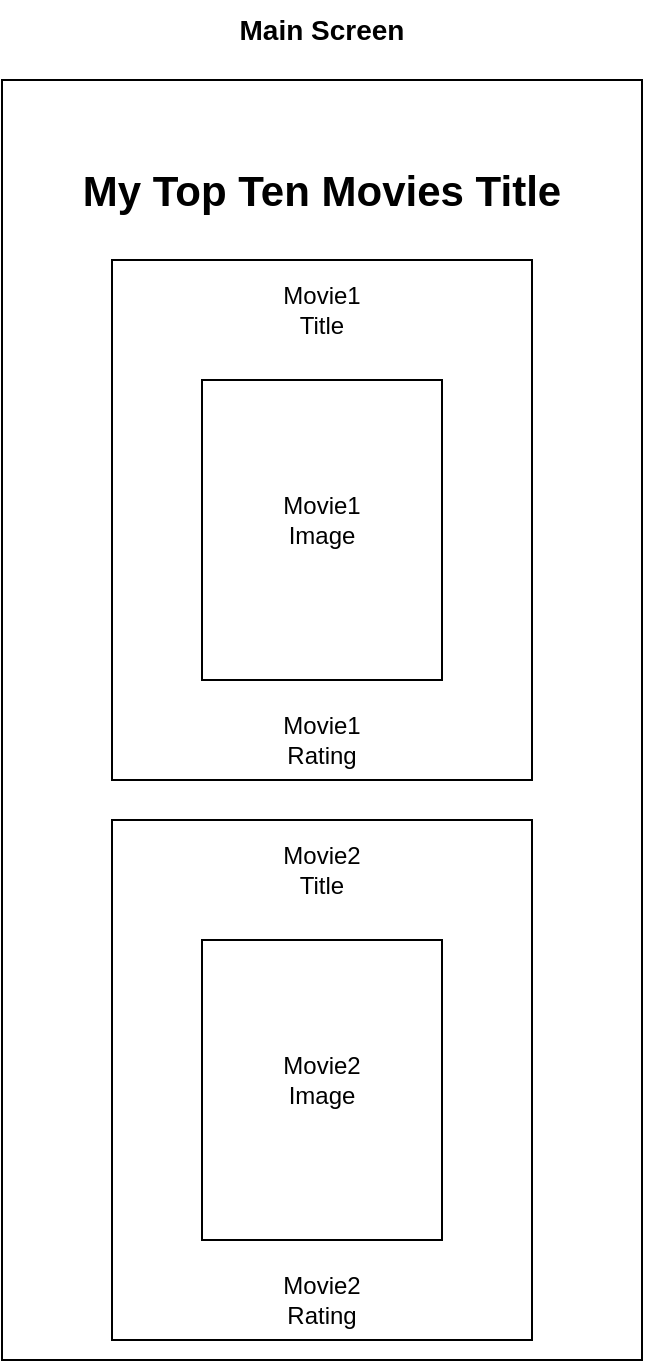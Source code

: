 <mxfile version="26.0.11">
  <diagram name="Page-1" id="xGhEkTc6TNdSPRmASScj">
    <mxGraphModel dx="1434" dy="818" grid="1" gridSize="10" guides="1" tooltips="1" connect="1" arrows="1" fold="1" page="1" pageScale="1" pageWidth="850" pageHeight="1100" math="0" shadow="0">
      <root>
        <mxCell id="0" />
        <mxCell id="1" parent="0" />
        <mxCell id="2q3es39ZJclx-VSPUAPn-1" value="" style="rounded=0;whiteSpace=wrap;html=1;" parent="1" vertex="1">
          <mxGeometry x="240" y="170" width="320" height="640" as="geometry" />
        </mxCell>
        <mxCell id="2q3es39ZJclx-VSPUAPn-2" value="Main Screen" style="text;html=1;align=center;verticalAlign=middle;whiteSpace=wrap;rounded=0;fontStyle=1;fontSize=14;" parent="1" vertex="1">
          <mxGeometry x="355" y="130" width="90" height="30" as="geometry" />
        </mxCell>
        <mxCell id="2q3es39ZJclx-VSPUAPn-3" value="My Top Ten Movies Title" style="text;html=1;align=center;verticalAlign=middle;whiteSpace=wrap;rounded=0;fontSize=21;fontStyle=1" parent="1" vertex="1">
          <mxGeometry x="275" y="210" width="250" height="30" as="geometry" />
        </mxCell>
        <mxCell id="CAw2yuL7Zpd6Bapomx-T-2" value="" style="rounded=0;whiteSpace=wrap;html=1;" vertex="1" parent="1">
          <mxGeometry x="295" y="260" width="210" height="260" as="geometry" />
        </mxCell>
        <mxCell id="CAw2yuL7Zpd6Bapomx-T-3" value="Movie1 Title" style="text;html=1;align=center;verticalAlign=middle;whiteSpace=wrap;rounded=0;" vertex="1" parent="1">
          <mxGeometry x="370" y="270" width="60" height="30" as="geometry" />
        </mxCell>
        <mxCell id="CAw2yuL7Zpd6Bapomx-T-4" value="Movie1 Rating" style="text;html=1;align=center;verticalAlign=middle;whiteSpace=wrap;rounded=0;" vertex="1" parent="1">
          <mxGeometry x="370" y="485" width="60" height="30" as="geometry" />
        </mxCell>
        <mxCell id="CAw2yuL7Zpd6Bapomx-T-6" value="" style="rounded=0;whiteSpace=wrap;html=1;" vertex="1" parent="1">
          <mxGeometry x="340" y="320" width="120" height="150" as="geometry" />
        </mxCell>
        <mxCell id="CAw2yuL7Zpd6Bapomx-T-7" value="Movie1 Image" style="text;html=1;align=center;verticalAlign=middle;whiteSpace=wrap;rounded=0;" vertex="1" parent="1">
          <mxGeometry x="370" y="375" width="60" height="30" as="geometry" />
        </mxCell>
        <mxCell id="CAw2yuL7Zpd6Bapomx-T-8" value="" style="rounded=0;whiteSpace=wrap;html=1;" vertex="1" parent="1">
          <mxGeometry x="295" y="540" width="210" height="260" as="geometry" />
        </mxCell>
        <mxCell id="CAw2yuL7Zpd6Bapomx-T-9" value="Movie2 Title" style="text;html=1;align=center;verticalAlign=middle;whiteSpace=wrap;rounded=0;" vertex="1" parent="1">
          <mxGeometry x="370" y="550" width="60" height="30" as="geometry" />
        </mxCell>
        <mxCell id="CAw2yuL7Zpd6Bapomx-T-10" value="Movie2 Rating" style="text;html=1;align=center;verticalAlign=middle;whiteSpace=wrap;rounded=0;" vertex="1" parent="1">
          <mxGeometry x="370" y="765" width="60" height="30" as="geometry" />
        </mxCell>
        <mxCell id="CAw2yuL7Zpd6Bapomx-T-11" value="" style="rounded=0;whiteSpace=wrap;html=1;" vertex="1" parent="1">
          <mxGeometry x="340" y="600" width="120" height="150" as="geometry" />
        </mxCell>
        <mxCell id="CAw2yuL7Zpd6Bapomx-T-12" value="Movie2 Image" style="text;html=1;align=center;verticalAlign=middle;whiteSpace=wrap;rounded=0;" vertex="1" parent="1">
          <mxGeometry x="370" y="655" width="60" height="30" as="geometry" />
        </mxCell>
      </root>
    </mxGraphModel>
  </diagram>
</mxfile>
